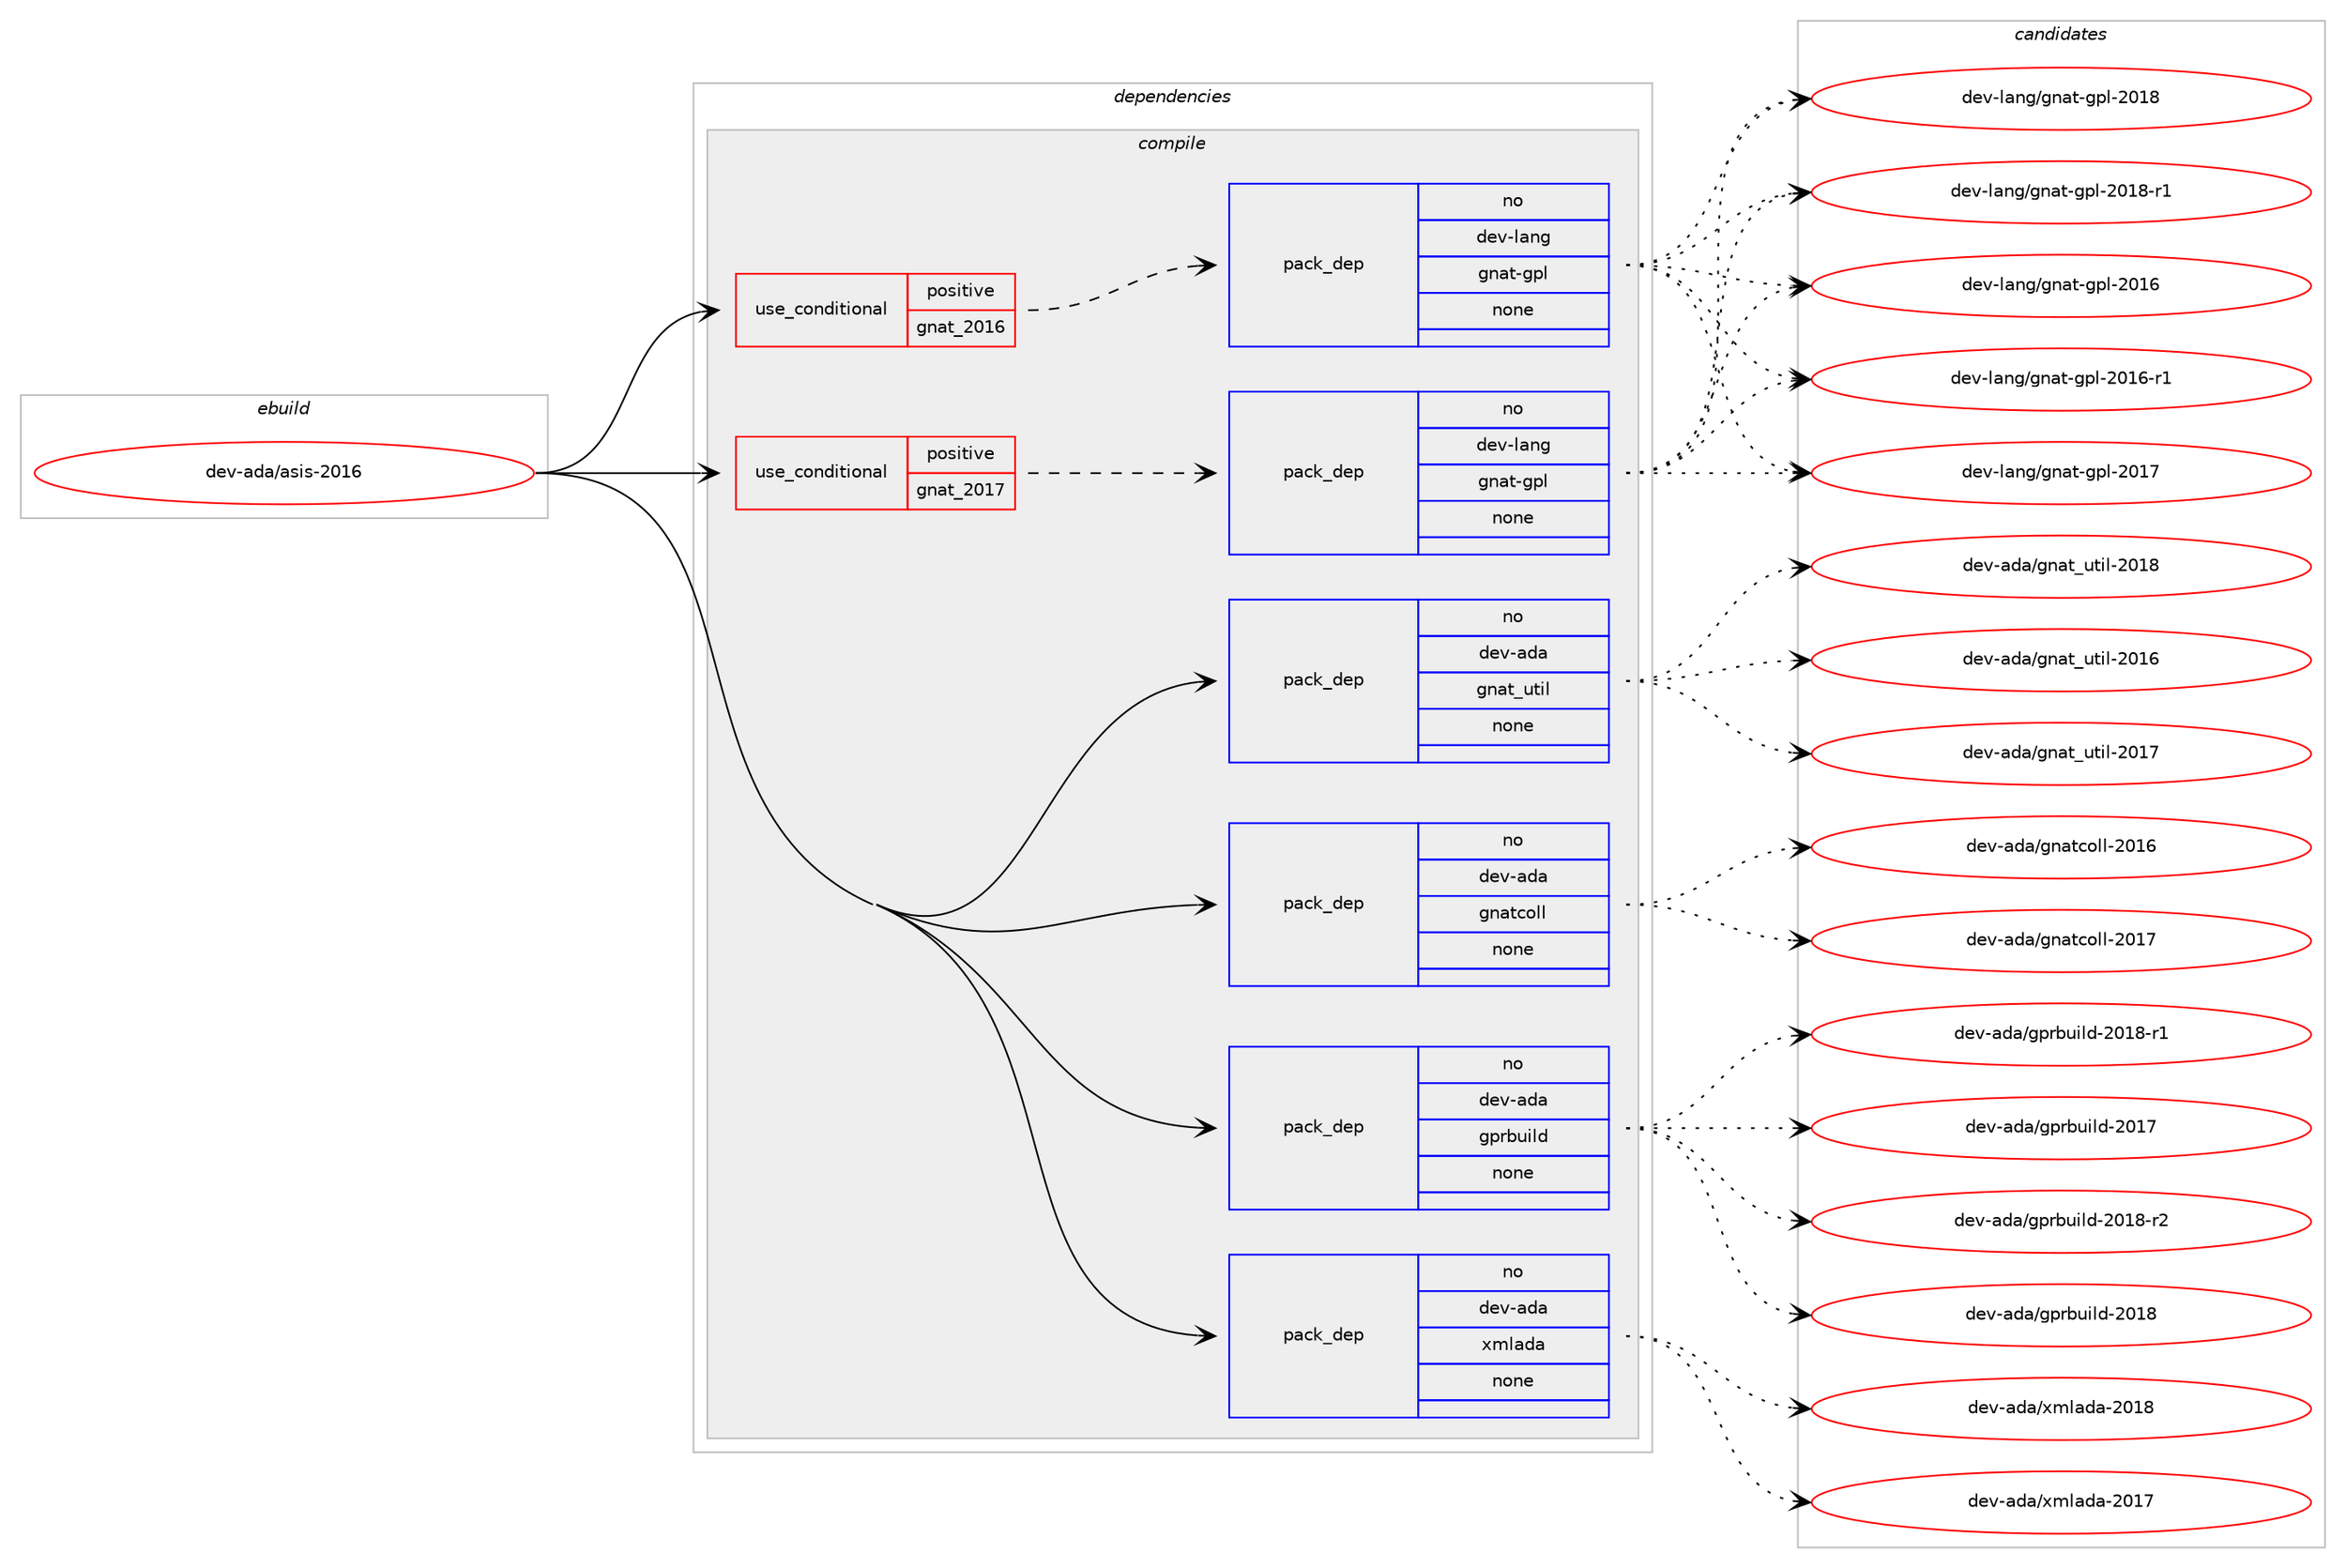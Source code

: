 digraph prolog {

# *************
# Graph options
# *************

newrank=true;
concentrate=true;
compound=true;
graph [rankdir=LR,fontname=Helvetica,fontsize=10,ranksep=1.5];#, ranksep=2.5, nodesep=0.2];
edge  [arrowhead=vee];
node  [fontname=Helvetica,fontsize=10];

# **********
# The ebuild
# **********

subgraph cluster_leftcol {
color=gray;
rank=same;
label=<<i>ebuild</i>>;
id [label="dev-ada/asis-2016", color=red, width=4, href="../dev-ada/asis-2016.svg"];
}

# ****************
# The dependencies
# ****************

subgraph cluster_midcol {
color=gray;
label=<<i>dependencies</i>>;
subgraph cluster_compile {
fillcolor="#eeeeee";
style=filled;
label=<<i>compile</i>>;
subgraph cond983 {
dependency4336 [label=<<TABLE BORDER="0" CELLBORDER="1" CELLSPACING="0" CELLPADDING="4"><TR><TD ROWSPAN="3" CELLPADDING="10">use_conditional</TD></TR><TR><TD>positive</TD></TR><TR><TD>gnat_2016</TD></TR></TABLE>>, shape=none, color=red];
subgraph pack3251 {
dependency4337 [label=<<TABLE BORDER="0" CELLBORDER="1" CELLSPACING="0" CELLPADDING="4" WIDTH="220"><TR><TD ROWSPAN="6" CELLPADDING="30">pack_dep</TD></TR><TR><TD WIDTH="110">no</TD></TR><TR><TD>dev-lang</TD></TR><TR><TD>gnat-gpl</TD></TR><TR><TD>none</TD></TR><TR><TD></TD></TR></TABLE>>, shape=none, color=blue];
}
dependency4336:e -> dependency4337:w [weight=20,style="dashed",arrowhead="vee"];
}
id:e -> dependency4336:w [weight=20,style="solid",arrowhead="vee"];
subgraph cond984 {
dependency4338 [label=<<TABLE BORDER="0" CELLBORDER="1" CELLSPACING="0" CELLPADDING="4"><TR><TD ROWSPAN="3" CELLPADDING="10">use_conditional</TD></TR><TR><TD>positive</TD></TR><TR><TD>gnat_2017</TD></TR></TABLE>>, shape=none, color=red];
subgraph pack3252 {
dependency4339 [label=<<TABLE BORDER="0" CELLBORDER="1" CELLSPACING="0" CELLPADDING="4" WIDTH="220"><TR><TD ROWSPAN="6" CELLPADDING="30">pack_dep</TD></TR><TR><TD WIDTH="110">no</TD></TR><TR><TD>dev-lang</TD></TR><TR><TD>gnat-gpl</TD></TR><TR><TD>none</TD></TR><TR><TD></TD></TR></TABLE>>, shape=none, color=blue];
}
dependency4338:e -> dependency4339:w [weight=20,style="dashed",arrowhead="vee"];
}
id:e -> dependency4338:w [weight=20,style="solid",arrowhead="vee"];
subgraph pack3253 {
dependency4340 [label=<<TABLE BORDER="0" CELLBORDER="1" CELLSPACING="0" CELLPADDING="4" WIDTH="220"><TR><TD ROWSPAN="6" CELLPADDING="30">pack_dep</TD></TR><TR><TD WIDTH="110">no</TD></TR><TR><TD>dev-ada</TD></TR><TR><TD>gnat_util</TD></TR><TR><TD>none</TD></TR><TR><TD></TD></TR></TABLE>>, shape=none, color=blue];
}
id:e -> dependency4340:w [weight=20,style="solid",arrowhead="vee"];
subgraph pack3254 {
dependency4341 [label=<<TABLE BORDER="0" CELLBORDER="1" CELLSPACING="0" CELLPADDING="4" WIDTH="220"><TR><TD ROWSPAN="6" CELLPADDING="30">pack_dep</TD></TR><TR><TD WIDTH="110">no</TD></TR><TR><TD>dev-ada</TD></TR><TR><TD>gnatcoll</TD></TR><TR><TD>none</TD></TR><TR><TD></TD></TR></TABLE>>, shape=none, color=blue];
}
id:e -> dependency4341:w [weight=20,style="solid",arrowhead="vee"];
subgraph pack3255 {
dependency4342 [label=<<TABLE BORDER="0" CELLBORDER="1" CELLSPACING="0" CELLPADDING="4" WIDTH="220"><TR><TD ROWSPAN="6" CELLPADDING="30">pack_dep</TD></TR><TR><TD WIDTH="110">no</TD></TR><TR><TD>dev-ada</TD></TR><TR><TD>gprbuild</TD></TR><TR><TD>none</TD></TR><TR><TD></TD></TR></TABLE>>, shape=none, color=blue];
}
id:e -> dependency4342:w [weight=20,style="solid",arrowhead="vee"];
subgraph pack3256 {
dependency4343 [label=<<TABLE BORDER="0" CELLBORDER="1" CELLSPACING="0" CELLPADDING="4" WIDTH="220"><TR><TD ROWSPAN="6" CELLPADDING="30">pack_dep</TD></TR><TR><TD WIDTH="110">no</TD></TR><TR><TD>dev-ada</TD></TR><TR><TD>xmlada</TD></TR><TR><TD>none</TD></TR><TR><TD></TD></TR></TABLE>>, shape=none, color=blue];
}
id:e -> dependency4343:w [weight=20,style="solid",arrowhead="vee"];
}
subgraph cluster_compileandrun {
fillcolor="#eeeeee";
style=filled;
label=<<i>compile and run</i>>;
}
subgraph cluster_run {
fillcolor="#eeeeee";
style=filled;
label=<<i>run</i>>;
}
}

# **************
# The candidates
# **************

subgraph cluster_choices {
rank=same;
color=gray;
label=<<i>candidates</i>>;

subgraph choice3251 {
color=black;
nodesep=1;
choice10010111845108971101034710311097116451031121084550484954 [label="dev-lang/gnat-gpl-2016", color=red, width=4,href="../dev-lang/gnat-gpl-2016.svg"];
choice100101118451089711010347103110971164510311210845504849544511449 [label="dev-lang/gnat-gpl-2016-r1", color=red, width=4,href="../dev-lang/gnat-gpl-2016-r1.svg"];
choice10010111845108971101034710311097116451031121084550484955 [label="dev-lang/gnat-gpl-2017", color=red, width=4,href="../dev-lang/gnat-gpl-2017.svg"];
choice10010111845108971101034710311097116451031121084550484956 [label="dev-lang/gnat-gpl-2018", color=red, width=4,href="../dev-lang/gnat-gpl-2018.svg"];
choice100101118451089711010347103110971164510311210845504849564511449 [label="dev-lang/gnat-gpl-2018-r1", color=red, width=4,href="../dev-lang/gnat-gpl-2018-r1.svg"];
dependency4337:e -> choice10010111845108971101034710311097116451031121084550484954:w [style=dotted,weight="100"];
dependency4337:e -> choice100101118451089711010347103110971164510311210845504849544511449:w [style=dotted,weight="100"];
dependency4337:e -> choice10010111845108971101034710311097116451031121084550484955:w [style=dotted,weight="100"];
dependency4337:e -> choice10010111845108971101034710311097116451031121084550484956:w [style=dotted,weight="100"];
dependency4337:e -> choice100101118451089711010347103110971164510311210845504849564511449:w [style=dotted,weight="100"];
}
subgraph choice3252 {
color=black;
nodesep=1;
choice10010111845108971101034710311097116451031121084550484954 [label="dev-lang/gnat-gpl-2016", color=red, width=4,href="../dev-lang/gnat-gpl-2016.svg"];
choice100101118451089711010347103110971164510311210845504849544511449 [label="dev-lang/gnat-gpl-2016-r1", color=red, width=4,href="../dev-lang/gnat-gpl-2016-r1.svg"];
choice10010111845108971101034710311097116451031121084550484955 [label="dev-lang/gnat-gpl-2017", color=red, width=4,href="../dev-lang/gnat-gpl-2017.svg"];
choice10010111845108971101034710311097116451031121084550484956 [label="dev-lang/gnat-gpl-2018", color=red, width=4,href="../dev-lang/gnat-gpl-2018.svg"];
choice100101118451089711010347103110971164510311210845504849564511449 [label="dev-lang/gnat-gpl-2018-r1", color=red, width=4,href="../dev-lang/gnat-gpl-2018-r1.svg"];
dependency4339:e -> choice10010111845108971101034710311097116451031121084550484954:w [style=dotted,weight="100"];
dependency4339:e -> choice100101118451089711010347103110971164510311210845504849544511449:w [style=dotted,weight="100"];
dependency4339:e -> choice10010111845108971101034710311097116451031121084550484955:w [style=dotted,weight="100"];
dependency4339:e -> choice10010111845108971101034710311097116451031121084550484956:w [style=dotted,weight="100"];
dependency4339:e -> choice100101118451089711010347103110971164510311210845504849564511449:w [style=dotted,weight="100"];
}
subgraph choice3253 {
color=black;
nodesep=1;
choice1001011184597100974710311097116951171161051084550484954 [label="dev-ada/gnat_util-2016", color=red, width=4,href="../dev-ada/gnat_util-2016.svg"];
choice1001011184597100974710311097116951171161051084550484955 [label="dev-ada/gnat_util-2017", color=red, width=4,href="../dev-ada/gnat_util-2017.svg"];
choice1001011184597100974710311097116951171161051084550484956 [label="dev-ada/gnat_util-2018", color=red, width=4,href="../dev-ada/gnat_util-2018.svg"];
dependency4340:e -> choice1001011184597100974710311097116951171161051084550484954:w [style=dotted,weight="100"];
dependency4340:e -> choice1001011184597100974710311097116951171161051084550484955:w [style=dotted,weight="100"];
dependency4340:e -> choice1001011184597100974710311097116951171161051084550484956:w [style=dotted,weight="100"];
}
subgraph choice3254 {
color=black;
nodesep=1;
choice1001011184597100974710311097116991111081084550484954 [label="dev-ada/gnatcoll-2016", color=red, width=4,href="../dev-ada/gnatcoll-2016.svg"];
choice1001011184597100974710311097116991111081084550484955 [label="dev-ada/gnatcoll-2017", color=red, width=4,href="../dev-ada/gnatcoll-2017.svg"];
dependency4341:e -> choice1001011184597100974710311097116991111081084550484954:w [style=dotted,weight="100"];
dependency4341:e -> choice1001011184597100974710311097116991111081084550484955:w [style=dotted,weight="100"];
}
subgraph choice3255 {
color=black;
nodesep=1;
choice10010111845971009747103112114981171051081004550484956 [label="dev-ada/gprbuild-2018", color=red, width=4,href="../dev-ada/gprbuild-2018.svg"];
choice100101118459710097471031121149811710510810045504849564511449 [label="dev-ada/gprbuild-2018-r1", color=red, width=4,href="../dev-ada/gprbuild-2018-r1.svg"];
choice10010111845971009747103112114981171051081004550484955 [label="dev-ada/gprbuild-2017", color=red, width=4,href="../dev-ada/gprbuild-2017.svg"];
choice100101118459710097471031121149811710510810045504849564511450 [label="dev-ada/gprbuild-2018-r2", color=red, width=4,href="../dev-ada/gprbuild-2018-r2.svg"];
dependency4342:e -> choice10010111845971009747103112114981171051081004550484956:w [style=dotted,weight="100"];
dependency4342:e -> choice100101118459710097471031121149811710510810045504849564511449:w [style=dotted,weight="100"];
dependency4342:e -> choice10010111845971009747103112114981171051081004550484955:w [style=dotted,weight="100"];
dependency4342:e -> choice100101118459710097471031121149811710510810045504849564511450:w [style=dotted,weight="100"];
}
subgraph choice3256 {
color=black;
nodesep=1;
choice1001011184597100974712010910897100974550484955 [label="dev-ada/xmlada-2017", color=red, width=4,href="../dev-ada/xmlada-2017.svg"];
choice1001011184597100974712010910897100974550484956 [label="dev-ada/xmlada-2018", color=red, width=4,href="../dev-ada/xmlada-2018.svg"];
dependency4343:e -> choice1001011184597100974712010910897100974550484955:w [style=dotted,weight="100"];
dependency4343:e -> choice1001011184597100974712010910897100974550484956:w [style=dotted,weight="100"];
}
}

}
